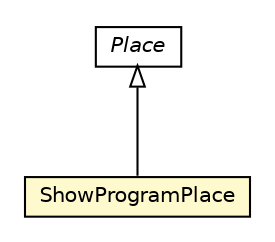 #!/usr/local/bin/dot
#
# Class diagram 
# Generated by UMLGraph version 5.4 (http://www.umlgraph.org/)
#

digraph G {
	edge [fontname="Helvetica",fontsize=10,labelfontname="Helvetica",labelfontsize=10];
	node [fontname="Helvetica",fontsize=10,shape=plaintext];
	nodesep=0.25;
	ranksep=0.5;
	// hu.sch.kfc.client.place.ShowProgramPlace
	c9161 [label=<<table title="hu.sch.kfc.client.place.ShowProgramPlace" border="0" cellborder="1" cellspacing="0" cellpadding="2" port="p" bgcolor="lemonChiffon" href="./ShowProgramPlace.html">
		<tr><td><table border="0" cellspacing="0" cellpadding="1">
<tr><td align="center" balign="center"> ShowProgramPlace </td></tr>
		</table></td></tr>
		</table>>, URL="./ShowProgramPlace.html", fontname="Helvetica", fontcolor="black", fontsize=10.0];
	//hu.sch.kfc.client.place.ShowProgramPlace extends com.google.gwt.place.shared.Place
	c9244:p -> c9161:p [dir=back,arrowtail=empty];
	// com.google.gwt.place.shared.Place
	c9244 [label=<<table title="com.google.gwt.place.shared.Place" border="0" cellborder="1" cellspacing="0" cellpadding="2" port="p">
		<tr><td><table border="0" cellspacing="0" cellpadding="1">
<tr><td align="center" balign="center"><font face="Helvetica-Oblique"> Place </font></td></tr>
		</table></td></tr>
		</table>>, URL="null", fontname="Helvetica", fontcolor="black", fontsize=10.0];
}

